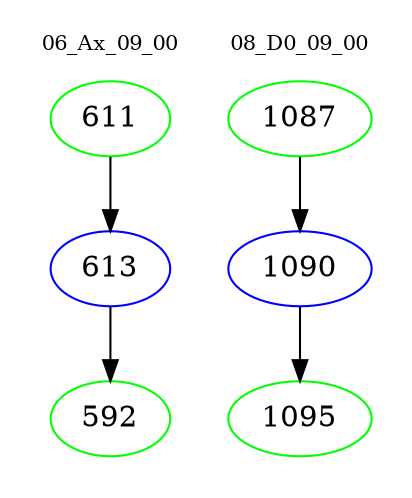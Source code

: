 digraph{
subgraph cluster_0 {
color = white
label = "06_Ax_09_00";
fontsize=10;
T0_611 [label="611", color="green"]
T0_611 -> T0_613 [color="black"]
T0_613 [label="613", color="blue"]
T0_613 -> T0_592 [color="black"]
T0_592 [label="592", color="green"]
}
subgraph cluster_1 {
color = white
label = "08_D0_09_00";
fontsize=10;
T1_1087 [label="1087", color="green"]
T1_1087 -> T1_1090 [color="black"]
T1_1090 [label="1090", color="blue"]
T1_1090 -> T1_1095 [color="black"]
T1_1095 [label="1095", color="green"]
}
}
